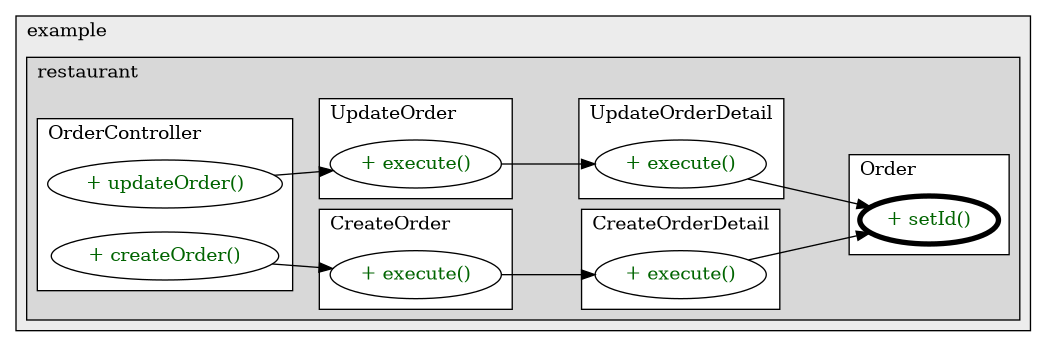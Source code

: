 @startuml

/' diagram meta data start
config=CallConfiguration;
{
  "rootMethod": "com.example.restaurant.models.Order#setId(Long)",
  "projectClassification": {
    "searchMode": "OpenProject", // OpenProject, AllProjects
    "includedProjects": "",
    "pathEndKeywords": "*.impl",
    "isClientPath": "",
    "isClientName": "",
    "isTestPath": "",
    "isTestName": "",
    "isMappingPath": "",
    "isMappingName": "",
    "isDataAccessPath": "",
    "isDataAccessName": "",
    "isDataStructurePath": "",
    "isDataStructureName": "",
    "isInterfaceStructuresPath": "",
    "isInterfaceStructuresName": "",
    "isEntryPointPath": "",
    "isEntryPointName": "",
    "treatFinalFieldsAsMandatory": false
  },
  "graphRestriction": {
    "classPackageExcludeFilter": "",
    "classPackageIncludeFilter": "",
    "classNameExcludeFilter": "",
    "classNameIncludeFilter": "",
    "methodNameExcludeFilter": "",
    "methodNameIncludeFilter": "",
    "removeByInheritance": "", // inheritance/annotation based filtering is done in a second step
    "removeByAnnotation": "",
    "removeByClassPackage": "", // cleanup the graph after inheritance/annotation based filtering is done
    "removeByClassName": "",
    "cutMappings": false,
    "cutEnum": true,
    "cutTests": true,
    "cutClient": true,
    "cutDataAccess": true,
    "cutInterfaceStructures": true,
    "cutDataStructures": true,
    "cutGetterAndSetter": true,
    "cutConstructors": true
  },
  "graphTraversal": {
    "forwardDepth": 3,
    "backwardDepth": 3,
    "classPackageExcludeFilter": "",
    "classPackageIncludeFilter": "",
    "classNameExcludeFilter": "",
    "classNameIncludeFilter": "",
    "methodNameExcludeFilter": "",
    "methodNameIncludeFilter": "",
    "hideMappings": false,
    "hideDataStructures": false,
    "hidePrivateMethods": true,
    "hideInterfaceCalls": true, // indirection: implementation -> interface (is hidden) -> implementation
    "onlyShowApplicationEntryPoints": false, // root node is included
    "useMethodCallsForStructureDiagram": "ForwardOnly" // ForwardOnly, BothDirections, No
  },
  "details": {
    "aggregation": "GroupByClass", // ByClass, GroupByClass, None
    "showMethodParametersTypes": false,
    "showMethodParametersNames": false,
    "showMethodReturnType": false,
    "showPackageLevels": 2,
    "showCallOrder": false,
    "edgeMode": "MethodsOnly", // TypesOnly, MethodsOnly, TypesAndMethods, MethodsAndDirectTypeUsage
    "showDetailedClassStructure": false
  },
  "rootClass": "com.example.restaurant.models.Order",
  "extensionCallbackMethod": "" // qualified.class.name#methodName - signature: public static String method(String)
}
diagram meta data end '/



digraph g {
    rankdir="LR"
    splines=polyline
    

'nodes 
subgraph cluster_1322970774 { 
   	label=example
	labeljust=l
	fillcolor="#ececec"
	style=filled
   
   subgraph cluster_390647231 { 
   	label=restaurant
	labeljust=l
	fillcolor="#d8d8d8"
	style=filled
   
   subgraph cluster_1107683126 { 
   	label=Order
	labeljust=l
	fillcolor=white
	style=filled
   
   Order384064374XXXsetId2374300[
	label="+ setId()"
	style=filled
	fillcolor=white
	tooltip="Order

null"
	penwidth=4
	fontcolor=darkgreen
];
} 

subgraph cluster_1119113705 { 
   	label=UpdateOrderDetail
	labeljust=l
	fillcolor=white
	style=filled
   
   UpdateOrderDetail1126852177XXXexecute1143073008[
	label="+ execute()"
	style=filled
	fillcolor=white
	tooltip="UpdateOrderDetail

null"
	fontcolor=darkgreen
];
} 

subgraph cluster_409463422 { 
   	label=CreateOrder
	labeljust=l
	fillcolor=white
	style=filled
   
   CreateOrder1643683874XXXexecute1298922449[
	label="+ execute()"
	style=filled
	fillcolor=white
	tooltip="CreateOrder

null"
	fontcolor=darkgreen
];
} 

subgraph cluster_489335339 { 
   	label=UpdateOrder
	labeljust=l
	fillcolor=white
	style=filled
   
   UpdateOrder1643683874XXXexecute2120616735[
	label="+ execute()"
	style=filled
	fillcolor=white
	tooltip="UpdateOrder

null"
	fontcolor=darkgreen
];
} 

subgraph cluster_768348237 { 
   	label=OrderController
	labeljust=l
	fillcolor=white
	style=filled
   
   OrderController1565709769XXXcreateOrder1298922449[
	label="+ createOrder()"
	style=filled
	fillcolor=white
	tooltip="OrderController

null"
	fontcolor=darkgreen
];

OrderController1565709769XXXupdateOrder2120616735[
	label="+ updateOrder()"
	style=filled
	fillcolor=white
	tooltip="OrderController

null"
	fontcolor=darkgreen
];
} 

subgraph cluster_777598980 { 
   	label=CreateOrderDetail
	labeljust=l
	fillcolor=white
	style=filled
   
   CreateOrderDetail1126852177XXXexecute1143073008[
	label="+ execute()"
	style=filled
	fillcolor=white
	tooltip="CreateOrderDetail

null"
	fontcolor=darkgreen
];
} 
} 
} 

'edges    
CreateOrder1643683874XXXexecute1298922449 -> CreateOrderDetail1126852177XXXexecute1143073008;
CreateOrderDetail1126852177XXXexecute1143073008 -> Order384064374XXXsetId2374300;
OrderController1565709769XXXcreateOrder1298922449 -> CreateOrder1643683874XXXexecute1298922449;
OrderController1565709769XXXupdateOrder2120616735 -> UpdateOrder1643683874XXXexecute2120616735;
UpdateOrder1643683874XXXexecute2120616735 -> UpdateOrderDetail1126852177XXXexecute1143073008;
UpdateOrderDetail1126852177XXXexecute1143073008 -> Order384064374XXXsetId2374300;
    
}
@enduml
